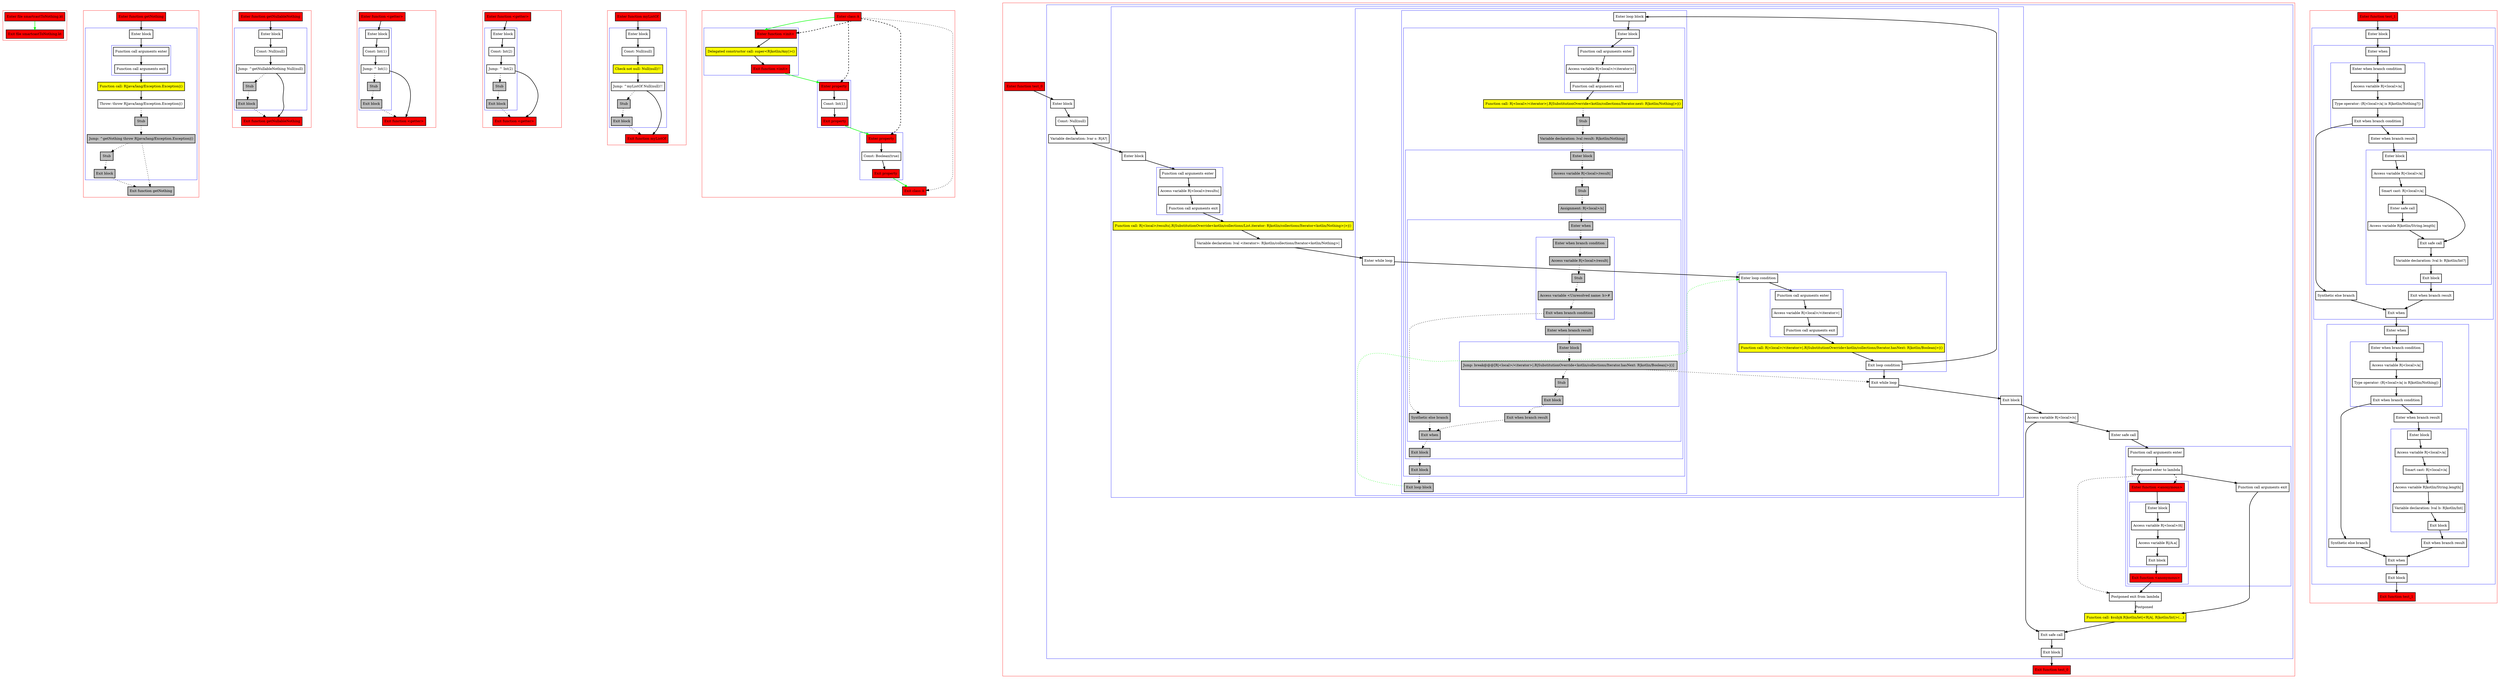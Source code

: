 digraph smartcastToNothing_kt {
    graph [nodesep=3]
    node [shape=box penwidth=2]
    edge [penwidth=2]

    subgraph cluster_0 {
        color=red
        0 [label="Enter file smartcastToNothing.kt" style="filled" fillcolor=red];
        1 [label="Exit file smartcastToNothing.kt" style="filled" fillcolor=red];
    }
    0 -> {1} [color=green];

    subgraph cluster_1 {
        color=red
        2 [label="Enter function getNothing" style="filled" fillcolor=red];
        subgraph cluster_2 {
            color=blue
            3 [label="Enter block"];
            subgraph cluster_3 {
                color=blue
                4 [label="Function call arguments enter"];
                5 [label="Function call arguments exit"];
            }
            6 [label="Function call: R|java/lang/Exception.Exception|()" style="filled" fillcolor=yellow];
            7 [label="Throw: throw R|java/lang/Exception.Exception|()"];
            8 [label="Stub" style="filled" fillcolor=gray];
            9 [label="Jump: ^getNothing throw R|java/lang/Exception.Exception|()" style="filled" fillcolor=gray];
            10 [label="Stub" style="filled" fillcolor=gray];
            11 [label="Exit block" style="filled" fillcolor=gray];
        }
        12 [label="Exit function getNothing" style="filled" fillcolor=gray];
    }
    2 -> {3};
    3 -> {4};
    4 -> {5};
    5 -> {6};
    6 -> {7};
    7 -> {8} [style=dotted];
    8 -> {9} [style=dotted];
    9 -> {10 12} [style=dotted];
    10 -> {11} [style=dotted];
    11 -> {12} [style=dotted];

    subgraph cluster_4 {
        color=red
        13 [label="Enter function getNullableNothing" style="filled" fillcolor=red];
        subgraph cluster_5 {
            color=blue
            14 [label="Enter block"];
            15 [label="Const: Null(null)"];
            16 [label="Jump: ^getNullableNothing Null(null)"];
            17 [label="Stub" style="filled" fillcolor=gray];
            18 [label="Exit block" style="filled" fillcolor=gray];
        }
        19 [label="Exit function getNullableNothing" style="filled" fillcolor=red];
    }
    13 -> {14};
    14 -> {15};
    15 -> {16};
    16 -> {19};
    16 -> {17} [style=dotted];
    17 -> {18} [style=dotted];
    18 -> {19} [style=dotted];

    subgraph cluster_6 {
        color=red
        20 [label="Enter function <getter>" style="filled" fillcolor=red];
        subgraph cluster_7 {
            color=blue
            21 [label="Enter block"];
            22 [label="Const: Int(1)"];
            23 [label="Jump: ^ Int(1)"];
            24 [label="Stub" style="filled" fillcolor=gray];
            25 [label="Exit block" style="filled" fillcolor=gray];
        }
        26 [label="Exit function <getter>" style="filled" fillcolor=red];
    }
    20 -> {21};
    21 -> {22};
    22 -> {23};
    23 -> {26};
    23 -> {24} [style=dotted];
    24 -> {25} [style=dotted];
    25 -> {26} [style=dotted];

    subgraph cluster_8 {
        color=red
        27 [label="Enter function <getter>" style="filled" fillcolor=red];
        subgraph cluster_9 {
            color=blue
            28 [label="Enter block"];
            29 [label="Const: Int(2)"];
            30 [label="Jump: ^ Int(2)"];
            31 [label="Stub" style="filled" fillcolor=gray];
            32 [label="Exit block" style="filled" fillcolor=gray];
        }
        33 [label="Exit function <getter>" style="filled" fillcolor=red];
    }
    27 -> {28};
    28 -> {29};
    29 -> {30};
    30 -> {33};
    30 -> {31} [style=dotted];
    31 -> {32} [style=dotted];
    32 -> {33} [style=dotted];

    subgraph cluster_10 {
        color=red
        34 [label="Enter function myListOf" style="filled" fillcolor=red];
        subgraph cluster_11 {
            color=blue
            35 [label="Enter block"];
            36 [label="Const: Null(null)"];
            37 [label="Check not null: Null(null)!!" style="filled" fillcolor=yellow];
            38 [label="Jump: ^myListOf Null(null)!!"];
            39 [label="Stub" style="filled" fillcolor=gray];
            40 [label="Exit block" style="filled" fillcolor=gray];
        }
        41 [label="Exit function myListOf" style="filled" fillcolor=red];
    }
    34 -> {35};
    35 -> {36};
    36 -> {37};
    37 -> {38};
    38 -> {41};
    38 -> {39} [style=dotted];
    39 -> {40} [style=dotted];
    40 -> {41} [style=dotted];

    subgraph cluster_12 {
        color=red
        42 [label="Enter class A" style="filled" fillcolor=red];
        subgraph cluster_13 {
            color=blue
            43 [label="Enter function <init>" style="filled" fillcolor=red];
            44 [label="Delegated constructor call: super<R|kotlin/Any|>()" style="filled" fillcolor=yellow];
            45 [label="Exit function <init>" style="filled" fillcolor=red];
        }
        subgraph cluster_14 {
            color=blue
            46 [label="Enter property" style="filled" fillcolor=red];
            47 [label="Const: Int(1)"];
            48 [label="Exit property" style="filled" fillcolor=red];
        }
        subgraph cluster_15 {
            color=blue
            49 [label="Enter property" style="filled" fillcolor=red];
            50 [label="Const: Boolean(true)"];
            51 [label="Exit property" style="filled" fillcolor=red];
        }
        52 [label="Exit class A" style="filled" fillcolor=red];
    }
    42 -> {43} [color=green];
    42 -> {52} [style=dotted];
    42 -> {43 46 49} [style=dashed];
    43 -> {44};
    44 -> {45};
    45 -> {46} [color=green];
    46 -> {47};
    47 -> {48};
    48 -> {49} [color=green];
    49 -> {50};
    50 -> {51};
    51 -> {52} [color=green];

    subgraph cluster_16 {
        color=red
        53 [label="Enter function test_0" style="filled" fillcolor=red];
        subgraph cluster_17 {
            color=blue
            54 [label="Enter block"];
            55 [label="Const: Null(null)"];
            56 [label="Variable declaration: lvar s: R|A?|"];
            subgraph cluster_18 {
                color=blue
                57 [label="Enter block"];
                subgraph cluster_19 {
                    color=blue
                    58 [label="Function call arguments enter"];
                    59 [label="Access variable R|<local>/results|"];
                    60 [label="Function call arguments exit"];
                }
                61 [label="Function call: R|<local>/results|.R|SubstitutionOverride<kotlin/collections/List.iterator: R|kotlin/collections/Iterator<kotlin/Nothing>|>|()" style="filled" fillcolor=yellow];
                62 [label="Variable declaration: lval <iterator>: R|kotlin/collections/Iterator<kotlin/Nothing>|"];
                subgraph cluster_20 {
                    color=blue
                    63 [label="Enter while loop"];
                    subgraph cluster_21 {
                        color=blue
                        64 [label="Enter loop condition"];
                        subgraph cluster_22 {
                            color=blue
                            65 [label="Function call arguments enter"];
                            66 [label="Access variable R|<local>/<iterator>|"];
                            67 [label="Function call arguments exit"];
                        }
                        68 [label="Function call: R|<local>/<iterator>|.R|SubstitutionOverride<kotlin/collections/Iterator.hasNext: R|kotlin/Boolean|>|()" style="filled" fillcolor=yellow];
                        69 [label="Exit loop condition"];
                    }
                    subgraph cluster_23 {
                        color=blue
                        70 [label="Enter loop block"];
                        subgraph cluster_24 {
                            color=blue
                            71 [label="Enter block"];
                            subgraph cluster_25 {
                                color=blue
                                72 [label="Function call arguments enter"];
                                73 [label="Access variable R|<local>/<iterator>|"];
                                74 [label="Function call arguments exit"];
                            }
                            75 [label="Function call: R|<local>/<iterator>|.R|SubstitutionOverride<kotlin/collections/Iterator.next: R|kotlin/Nothing|>|()" style="filled" fillcolor=yellow];
                            76 [label="Stub" style="filled" fillcolor=gray];
                            77 [label="Variable declaration: lval result: R|kotlin/Nothing|" style="filled" fillcolor=gray];
                            subgraph cluster_26 {
                                color=blue
                                78 [label="Enter block" style="filled" fillcolor=gray];
                                79 [label="Access variable R|<local>/result|" style="filled" fillcolor=gray];
                                80 [label="Stub" style="filled" fillcolor=gray];
                                81 [label="Assignment: R|<local>/s|" style="filled" fillcolor=gray];
                                subgraph cluster_27 {
                                    color=blue
                                    82 [label="Enter when" style="filled" fillcolor=gray];
                                    subgraph cluster_28 {
                                        color=blue
                                        83 [label="Enter when branch condition " style="filled" fillcolor=gray];
                                        84 [label="Access variable R|<local>/result|" style="filled" fillcolor=gray];
                                        85 [label="Stub" style="filled" fillcolor=gray];
                                        86 [label="Access variable <Unresolved name: b>#" style="filled" fillcolor=gray];
                                        87 [label="Exit when branch condition" style="filled" fillcolor=gray];
                                    }
                                    88 [label="Synthetic else branch" style="filled" fillcolor=gray];
                                    89 [label="Enter when branch result" style="filled" fillcolor=gray];
                                    subgraph cluster_29 {
                                        color=blue
                                        90 [label="Enter block" style="filled" fillcolor=gray];
                                        91 [label="Jump: break@@@[R|<local>/<iterator>|.R|SubstitutionOverride<kotlin/collections/Iterator.hasNext: R|kotlin/Boolean|>|()] " style="filled" fillcolor=gray];
                                        92 [label="Stub" style="filled" fillcolor=gray];
                                        93 [label="Exit block" style="filled" fillcolor=gray];
                                    }
                                    94 [label="Exit when branch result" style="filled" fillcolor=gray];
                                    95 [label="Exit when" style="filled" fillcolor=gray];
                                }
                                96 [label="Exit block" style="filled" fillcolor=gray];
                            }
                            97 [label="Exit block" style="filled" fillcolor=gray];
                        }
                        98 [label="Exit loop block" style="filled" fillcolor=gray];
                    }
                    99 [label="Exit while loop"];
                }
                100 [label="Exit block"];
            }
            101 [label="Access variable R|<local>/s|"];
            102 [label="Enter safe call"];
            subgraph cluster_30 {
                color=blue
                103 [label="Function call arguments enter"];
                104 [label="Postponed enter to lambda"];
                subgraph cluster_31 {
                    color=blue
                    105 [label="Enter function <anonymous>" style="filled" fillcolor=red];
                    subgraph cluster_32 {
                        color=blue
                        106 [label="Enter block"];
                        107 [label="Access variable R|<local>/it|"];
                        108 [label="Access variable R|/A.a|"];
                        109 [label="Exit block"];
                    }
                    110 [label="Exit function <anonymous>" style="filled" fillcolor=red];
                }
                111 [label="Function call arguments exit"];
            }
            112 [label="Postponed exit from lambda"];
            113 [label="Function call: $subj$.R|kotlin/let|<R|A|, R|kotlin/Int|>(...)" style="filled" fillcolor=yellow];
            114 [label="Exit safe call"];
            115 [label="Exit block"];
        }
        116 [label="Exit function test_0" style="filled" fillcolor=red];
    }
    53 -> {54};
    54 -> {55};
    55 -> {56};
    56 -> {57};
    57 -> {58};
    58 -> {59};
    59 -> {60};
    60 -> {61};
    61 -> {62};
    62 -> {63};
    63 -> {64};
    64 -> {65};
    65 -> {66};
    66 -> {67};
    67 -> {68};
    68 -> {69};
    69 -> {70 99};
    70 -> {71};
    71 -> {72};
    72 -> {73};
    73 -> {74};
    74 -> {75};
    75 -> {76} [style=dotted];
    76 -> {77} [style=dotted];
    77 -> {78} [style=dotted];
    78 -> {79} [style=dotted];
    79 -> {80} [style=dotted];
    80 -> {81} [style=dotted];
    81 -> {82} [style=dotted];
    82 -> {83} [style=dotted];
    83 -> {84} [style=dotted];
    84 -> {85} [style=dotted];
    85 -> {86} [style=dotted];
    86 -> {87} [style=dotted];
    87 -> {88 89} [style=dotted];
    88 -> {95} [style=dotted];
    89 -> {90} [style=dotted];
    90 -> {91} [style=dotted];
    91 -> {92 99} [style=dotted];
    92 -> {93} [style=dotted];
    93 -> {94} [style=dotted];
    94 -> {95} [style=dotted];
    95 -> {96} [style=dotted];
    96 -> {97} [style=dotted];
    97 -> {98} [style=dotted];
    98 -> {64} [color=green style=dotted];
    99 -> {100};
    100 -> {101};
    101 -> {102 114};
    102 -> {103};
    103 -> {104};
    104 -> {105 111};
    104 -> {112} [style=dotted];
    104 -> {105} [style=dashed];
    105 -> {106};
    106 -> {107};
    107 -> {108};
    108 -> {109};
    109 -> {110};
    110 -> {112};
    111 -> {113};
    112 -> {113} [label="Postponed"];
    113 -> {114};
    114 -> {115};
    115 -> {116};

    subgraph cluster_33 {
        color=red
        117 [label="Enter function test_1" style="filled" fillcolor=red];
        subgraph cluster_34 {
            color=blue
            118 [label="Enter block"];
            subgraph cluster_35 {
                color=blue
                119 [label="Enter when"];
                subgraph cluster_36 {
                    color=blue
                    120 [label="Enter when branch condition "];
                    121 [label="Access variable R|<local>/a|"];
                    122 [label="Type operator: (R|<local>/a| is R|kotlin/Nothing?|)"];
                    123 [label="Exit when branch condition"];
                }
                124 [label="Synthetic else branch"];
                125 [label="Enter when branch result"];
                subgraph cluster_37 {
                    color=blue
                    126 [label="Enter block"];
                    127 [label="Access variable R|<local>/a|"];
                    128 [label="Smart cast: R|<local>/a|"];
                    129 [label="Enter safe call"];
                    130 [label="Access variable R|kotlin/String.length|"];
                    131 [label="Exit safe call"];
                    132 [label="Variable declaration: lval b: R|kotlin/Int?|"];
                    133 [label="Exit block"];
                }
                134 [label="Exit when branch result"];
                135 [label="Exit when"];
            }
            subgraph cluster_38 {
                color=blue
                136 [label="Enter when"];
                subgraph cluster_39 {
                    color=blue
                    137 [label="Enter when branch condition "];
                    138 [label="Access variable R|<local>/a|"];
                    139 [label="Type operator: (R|<local>/a| is R|kotlin/Nothing|)"];
                    140 [label="Exit when branch condition"];
                }
                141 [label="Synthetic else branch"];
                142 [label="Enter when branch result"];
                subgraph cluster_40 {
                    color=blue
                    143 [label="Enter block"];
                    144 [label="Access variable R|<local>/a|"];
                    145 [label="Smart cast: R|<local>/a|"];
                    146 [label="Access variable R|kotlin/String.length|"];
                    147 [label="Variable declaration: lval b: R|kotlin/Int|"];
                    148 [label="Exit block"];
                }
                149 [label="Exit when branch result"];
                150 [label="Exit when"];
            }
            151 [label="Exit block"];
        }
        152 [label="Exit function test_1" style="filled" fillcolor=red];
    }
    117 -> {118};
    118 -> {119};
    119 -> {120};
    120 -> {121};
    121 -> {122};
    122 -> {123};
    123 -> {124 125};
    124 -> {135};
    125 -> {126};
    126 -> {127};
    127 -> {128};
    128 -> {129 131};
    129 -> {130};
    130 -> {131};
    131 -> {132};
    132 -> {133};
    133 -> {134};
    134 -> {135};
    135 -> {136};
    136 -> {137};
    137 -> {138};
    138 -> {139};
    139 -> {140};
    140 -> {141 142};
    141 -> {150};
    142 -> {143};
    143 -> {144};
    144 -> {145};
    145 -> {146};
    146 -> {147};
    147 -> {148};
    148 -> {149};
    149 -> {150};
    150 -> {151};
    151 -> {152};

}
